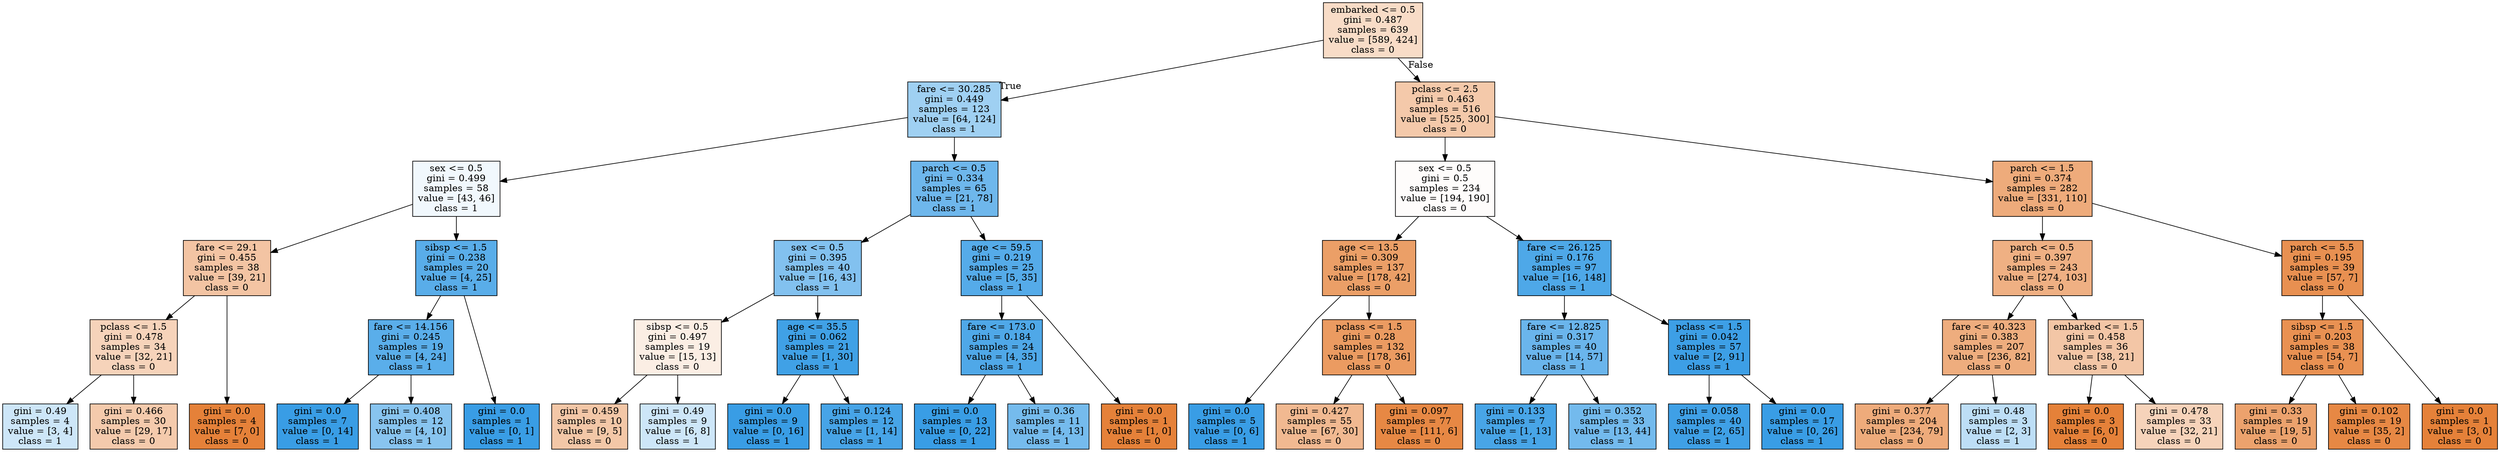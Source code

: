 digraph Tree {
node [shape=box, style="filled", color="black"] ;
graph [ranksep=equally, splines=polyline] ;
0 [label="embarked <= 0.5\ngini = 0.487\nsamples = 639\nvalue = [589, 424]\nclass = 0", fillcolor="#e5813947"] ;
1 [label="fare <= 30.285\ngini = 0.449\nsamples = 123\nvalue = [64, 124]\nclass = 1", fillcolor="#399de57b"] ;
0 -> 1 [labeldistance=2.5, labelangle=45, headlabel="True"] ;
2 [label="sex <= 0.5\ngini = 0.499\nsamples = 58\nvalue = [43, 46]\nclass = 1", fillcolor="#399de511"] ;
1 -> 2 ;
3 [label="fare <= 29.1\ngini = 0.455\nsamples = 38\nvalue = [39, 21]\nclass = 0", fillcolor="#e5813976"] ;
2 -> 3 ;
4 [label="pclass <= 1.5\ngini = 0.478\nsamples = 34\nvalue = [32, 21]\nclass = 0", fillcolor="#e5813958"] ;
3 -> 4 ;
5 [label="gini = 0.49\nsamples = 4\nvalue = [3, 4]\nclass = 1", fillcolor="#399de540"] ;
4 -> 5 ;
6 [label="gini = 0.466\nsamples = 30\nvalue = [29, 17]\nclass = 0", fillcolor="#e581396a"] ;
4 -> 6 ;
7 [label="gini = 0.0\nsamples = 4\nvalue = [7, 0]\nclass = 0", fillcolor="#e58139ff"] ;
3 -> 7 ;
8 [label="sibsp <= 1.5\ngini = 0.238\nsamples = 20\nvalue = [4, 25]\nclass = 1", fillcolor="#399de5d6"] ;
2 -> 8 ;
9 [label="fare <= 14.156\ngini = 0.245\nsamples = 19\nvalue = [4, 24]\nclass = 1", fillcolor="#399de5d4"] ;
8 -> 9 ;
10 [label="gini = 0.0\nsamples = 7\nvalue = [0, 14]\nclass = 1", fillcolor="#399de5ff"] ;
9 -> 10 ;
11 [label="gini = 0.408\nsamples = 12\nvalue = [4, 10]\nclass = 1", fillcolor="#399de599"] ;
9 -> 11 ;
12 [label="gini = 0.0\nsamples = 1\nvalue = [0, 1]\nclass = 1", fillcolor="#399de5ff"] ;
8 -> 12 ;
13 [label="parch <= 0.5\ngini = 0.334\nsamples = 65\nvalue = [21, 78]\nclass = 1", fillcolor="#399de5ba"] ;
1 -> 13 ;
14 [label="sex <= 0.5\ngini = 0.395\nsamples = 40\nvalue = [16, 43]\nclass = 1", fillcolor="#399de5a0"] ;
13 -> 14 ;
15 [label="sibsp <= 0.5\ngini = 0.497\nsamples = 19\nvalue = [15, 13]\nclass = 0", fillcolor="#e5813922"] ;
14 -> 15 ;
16 [label="gini = 0.459\nsamples = 10\nvalue = [9, 5]\nclass = 0", fillcolor="#e5813971"] ;
15 -> 16 ;
17 [label="gini = 0.49\nsamples = 9\nvalue = [6, 8]\nclass = 1", fillcolor="#399de540"] ;
15 -> 17 ;
18 [label="age <= 35.5\ngini = 0.062\nsamples = 21\nvalue = [1, 30]\nclass = 1", fillcolor="#399de5f6"] ;
14 -> 18 ;
19 [label="gini = 0.0\nsamples = 9\nvalue = [0, 16]\nclass = 1", fillcolor="#399de5ff"] ;
18 -> 19 ;
20 [label="gini = 0.124\nsamples = 12\nvalue = [1, 14]\nclass = 1", fillcolor="#399de5ed"] ;
18 -> 20 ;
21 [label="age <= 59.5\ngini = 0.219\nsamples = 25\nvalue = [5, 35]\nclass = 1", fillcolor="#399de5db"] ;
13 -> 21 ;
22 [label="fare <= 173.0\ngini = 0.184\nsamples = 24\nvalue = [4, 35]\nclass = 1", fillcolor="#399de5e2"] ;
21 -> 22 ;
23 [label="gini = 0.0\nsamples = 13\nvalue = [0, 22]\nclass = 1", fillcolor="#399de5ff"] ;
22 -> 23 ;
24 [label="gini = 0.36\nsamples = 11\nvalue = [4, 13]\nclass = 1", fillcolor="#399de5b1"] ;
22 -> 24 ;
25 [label="gini = 0.0\nsamples = 1\nvalue = [1, 0]\nclass = 0", fillcolor="#e58139ff"] ;
21 -> 25 ;
26 [label="pclass <= 2.5\ngini = 0.463\nsamples = 516\nvalue = [525, 300]\nclass = 0", fillcolor="#e581396d"] ;
0 -> 26 [labeldistance=2.5, labelangle=-45, headlabel="False"] ;
27 [label="sex <= 0.5\ngini = 0.5\nsamples = 234\nvalue = [194, 190]\nclass = 0", fillcolor="#e5813905"] ;
26 -> 27 ;
28 [label="age <= 13.5\ngini = 0.309\nsamples = 137\nvalue = [178, 42]\nclass = 0", fillcolor="#e58139c3"] ;
27 -> 28 ;
29 [label="gini = 0.0\nsamples = 5\nvalue = [0, 6]\nclass = 1", fillcolor="#399de5ff"] ;
28 -> 29 ;
30 [label="pclass <= 1.5\ngini = 0.28\nsamples = 132\nvalue = [178, 36]\nclass = 0", fillcolor="#e58139cb"] ;
28 -> 30 ;
31 [label="gini = 0.427\nsamples = 55\nvalue = [67, 30]\nclass = 0", fillcolor="#e581398d"] ;
30 -> 31 ;
32 [label="gini = 0.097\nsamples = 77\nvalue = [111, 6]\nclass = 0", fillcolor="#e58139f1"] ;
30 -> 32 ;
33 [label="fare <= 26.125\ngini = 0.176\nsamples = 97\nvalue = [16, 148]\nclass = 1", fillcolor="#399de5e3"] ;
27 -> 33 ;
34 [label="fare <= 12.825\ngini = 0.317\nsamples = 40\nvalue = [14, 57]\nclass = 1", fillcolor="#399de5c0"] ;
33 -> 34 ;
35 [label="gini = 0.133\nsamples = 7\nvalue = [1, 13]\nclass = 1", fillcolor="#399de5eb"] ;
34 -> 35 ;
36 [label="gini = 0.352\nsamples = 33\nvalue = [13, 44]\nclass = 1", fillcolor="#399de5b4"] ;
34 -> 36 ;
37 [label="pclass <= 1.5\ngini = 0.042\nsamples = 57\nvalue = [2, 91]\nclass = 1", fillcolor="#399de5f9"] ;
33 -> 37 ;
38 [label="gini = 0.058\nsamples = 40\nvalue = [2, 65]\nclass = 1", fillcolor="#399de5f7"] ;
37 -> 38 ;
39 [label="gini = 0.0\nsamples = 17\nvalue = [0, 26]\nclass = 1", fillcolor="#399de5ff"] ;
37 -> 39 ;
40 [label="parch <= 1.5\ngini = 0.374\nsamples = 282\nvalue = [331, 110]\nclass = 0", fillcolor="#e58139aa"] ;
26 -> 40 ;
41 [label="parch <= 0.5\ngini = 0.397\nsamples = 243\nvalue = [274, 103]\nclass = 0", fillcolor="#e581399f"] ;
40 -> 41 ;
42 [label="fare <= 40.323\ngini = 0.383\nsamples = 207\nvalue = [236, 82]\nclass = 0", fillcolor="#e58139a6"] ;
41 -> 42 ;
43 [label="gini = 0.377\nsamples = 204\nvalue = [234, 79]\nclass = 0", fillcolor="#e58139a9"] ;
42 -> 43 ;
44 [label="gini = 0.48\nsamples = 3\nvalue = [2, 3]\nclass = 1", fillcolor="#399de555"] ;
42 -> 44 ;
45 [label="embarked <= 1.5\ngini = 0.458\nsamples = 36\nvalue = [38, 21]\nclass = 0", fillcolor="#e5813972"] ;
41 -> 45 ;
46 [label="gini = 0.0\nsamples = 3\nvalue = [6, 0]\nclass = 0", fillcolor="#e58139ff"] ;
45 -> 46 ;
47 [label="gini = 0.478\nsamples = 33\nvalue = [32, 21]\nclass = 0", fillcolor="#e5813958"] ;
45 -> 47 ;
48 [label="parch <= 5.5\ngini = 0.195\nsamples = 39\nvalue = [57, 7]\nclass = 0", fillcolor="#e58139e0"] ;
40 -> 48 ;
49 [label="sibsp <= 1.5\ngini = 0.203\nsamples = 38\nvalue = [54, 7]\nclass = 0", fillcolor="#e58139de"] ;
48 -> 49 ;
50 [label="gini = 0.33\nsamples = 19\nvalue = [19, 5]\nclass = 0", fillcolor="#e58139bc"] ;
49 -> 50 ;
51 [label="gini = 0.102\nsamples = 19\nvalue = [35, 2]\nclass = 0", fillcolor="#e58139f0"] ;
49 -> 51 ;
52 [label="gini = 0.0\nsamples = 1\nvalue = [3, 0]\nclass = 0", fillcolor="#e58139ff"] ;
48 -> 52 ;
{rank=same ; 0} ;
{rank=same ; 1; 26} ;
{rank=same ; 2; 13; 27; 40} ;
{rank=same ; 3; 8; 14; 21; 28; 33; 41; 48} ;
{rank=same ; 4; 9; 15; 18; 22; 30; 34; 37; 42; 45; 49} ;
{rank=same ; 5; 6; 7; 10; 11; 12; 16; 17; 19; 20; 23; 24; 25; 29; 31; 32; 35; 36; 38; 39; 43; 44; 46; 47; 50; 51; 52} ;
}